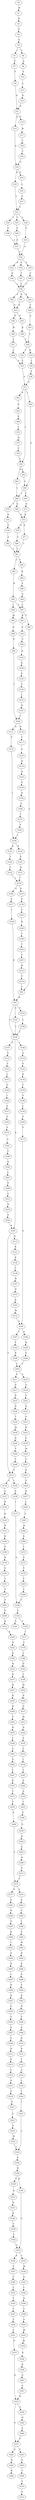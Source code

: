 strict digraph  {
	S0 -> S1 [ label = M ];
	S1 -> S2 [ label = K ];
	S2 -> S3 [ label = F ];
	S3 -> S4 [ label = G ];
	S4 -> S5 [ label = I ];
	S4 -> S6 [ label = G ];
	S5 -> S7 [ label = P ];
	S6 -> S8 [ label = A ];
	S7 -> S9 [ label = P ];
	S8 -> S10 [ label = A ];
	S9 -> S11 [ label = D ];
	S10 -> S12 [ label = L ];
	S11 -> S13 [ label = Q ];
	S11 -> S14 [ label = D ];
	S12 -> S15 [ label = N ];
	S13 -> S16 [ label = Q ];
	S14 -> S17 [ label = W ];
	S15 -> S11 [ label = D ];
	S16 -> S18 [ label = R ];
	S16 -> S19 [ label = D ];
	S17 -> S20 [ label = V ];
	S18 -> S21 [ label = L ];
	S19 -> S22 [ label = L ];
	S20 -> S23 [ label = V ];
	S21 -> S24 [ label = I ];
	S21 -> S25 [ label = T ];
	S21 -> S26 [ label = V ];
	S22 -> S27 [ label = G ];
	S23 -> S16 [ label = Q ];
	S24 -> S28 [ label = F ];
	S25 -> S29 [ label = Y ];
	S26 -> S30 [ label = S ];
	S27 -> S21 [ label = L ];
	S28 -> S31 [ label = A ];
	S29 -> S31 [ label = A ];
	S30 -> S32 [ label = G ];
	S31 -> S32 [ label = G ];
	S32 -> S33 [ label = K ];
	S32 -> S34 [ label = A ];
	S32 -> S35 [ label = S ];
	S33 -> S36 [ label = Q ];
	S34 -> S37 [ label = T ];
	S35 -> S38 [ label = V ];
	S36 -> S39 [ label = L ];
	S37 -> S39 [ label = L ];
	S38 -> S39 [ label = L ];
	S39 -> S40 [ label = E ];
	S39 -> S41 [ label = Q ];
	S39 -> S42 [ label = K ];
	S40 -> S43 [ label = D ];
	S41 -> S43 [ label = D ];
	S42 -> S44 [ label = C ];
	S43 -> S45 [ label = G ];
	S43 -> S46 [ label = D ];
	S44 -> S47 [ label = A ];
	S45 -> S48 [ label = R ];
	S46 -> S49 [ label = W ];
	S47 -> S50 [ label = T ];
	S48 -> S50 [ label = T ];
	S49 -> S51 [ label = V ];
	S50 -> S52 [ label = L ];
	S50 -> S53 [ label = K ];
	S51 -> S54 [ label = C ];
	S52 -> S55 [ label = S ];
	S53 -> S56 [ label = I ];
	S54 -> S55 [ label = S ];
	S55 -> S57 [ label = D ];
	S56 -> S58 [ label = V ];
	S57 -> S59 [ label = Y ];
	S57 -> S60 [ label = I ];
	S57 -> S61 [ label = K ];
	S58 -> S57 [ label = D ];
	S59 -> S62 [ label = N ];
	S59 -> S63 [ label = L ];
	S60 -> S64 [ label = G ];
	S61 -> S65 [ label = P ];
	S62 -> S66 [ label = I ];
	S63 -> S64 [ label = G ];
	S64 -> S66 [ label = I ];
	S64 -> S67 [ label = Y ];
	S65 -> S68 [ label = K ];
	S66 -> S69 [ label = Q ];
	S66 -> S70 [ label = T ];
	S67 -> S71 [ label = N ];
	S68 -> S72 [ label = L ];
	S69 -> S73 [ label = K ];
	S70 -> S74 [ label = S ];
	S71 -> S73 [ label = K ];
	S72 -> S75 [ label = N ];
	S73 -> S76 [ label = E ];
	S73 -> S77 [ label = D ];
	S74 -> S78 [ label = G ];
	S75 -> S79 [ label = V ];
	S76 -> S80 [ label = S ];
	S77 -> S81 [ label = T ];
	S78 -> S82 [ label = A ];
	S79 -> S59 [ label = Y ];
	S80 -> S81 [ label = T ];
	S81 -> S83 [ label = L ];
	S81 -> S84 [ label = V ];
	S82 -> S81 [ label = T ];
	S83 -> S85 [ label = H ];
	S84 -> S86 [ label = K ];
	S85 -> S87 [ label = L ];
	S85 -> S88 [ label = I ];
	S86 -> S89 [ label = S ];
	S87 -> S90 [ label = V ];
	S87 -> S91 [ label = R ];
	S88 -> S92 [ label = M ];
	S89 -> S93 [ label = A ];
	S90 -> S94 [ label = L ];
	S91 -> S95 [ label = E ];
	S92 -> S96 [ label = D ];
	S93 -> S87 [ label = L ];
	S94 -> S97 [ label = R ];
	S95 -> S98 [ label = S ];
	S96 -> S99 [ label = D ];
	S97 -> S100 [ label = L ];
	S97 -> S101 [ label = E ];
	S97 -> S102 [ label = S ];
	S98 -> S103 [ label = D ];
	S99 -> S104 [ label = I ];
	S100 -> S105 [ label = R ];
	S100 -> S106 [ label = I ];
	S100 -> S107 [ label = S ];
	S101 -> S100 [ label = L ];
	S102 -> S108 [ label = L ];
	S103 -> S109 [ label = K ];
	S104 -> S110 [ label = H ];
	S104 -> S111 [ label = D ];
	S105 -> S112 [ label = G ];
	S105 -> S113 [ label = N ];
	S106 -> S114 [ label = A ];
	S107 -> S115 [ label = S ];
	S108 -> S100 [ label = L ];
	S109 -> S116 [ label = P ];
	S110 -> S117 [ label = C ];
	S111 -> S118 [ label = P ];
	S112 -> S119 [ label = G ];
	S112 -> S120 [ label = L ];
	S113 -> S121 [ label = K ];
	S114 -> S122 [ label = S ];
	S115 -> S123 [ label = T ];
	S116 -> S124 [ label = V ];
	S117 -> S125 [ label = A ];
	S118 -> S126 [ label = I ];
	S119 -> S127 [ label = A ];
	S120 -> S128 [ label = E ];
	S121 -> S129 [ label = K ];
	S122 -> S130 [ label = K ];
	S123 -> S131 [ label = L ];
	S124 -> S132 [ label = L ];
	S125 -> S133 [ label = H ];
	S126 -> S134 [ label = R ];
	S126 -> S135 [ label = K ];
	S127 -> S136 [ label = K ];
	S128 -> S137 [ label = I ];
	S129 -> S138 [ label = T ];
	S130 -> S139 [ label = T ];
	S131 -> S140 [ label = G ];
	S132 -> S141 [ label = N ];
	S133 -> S142 [ label = N ];
	S134 -> S143 [ label = E ];
	S135 -> S144 [ label = T ];
	S136 -> S145 [ label = K ];
	S137 -> S146 [ label = G ];
	S138 -> S147 [ label = N ];
	S139 -> S148 [ label = G ];
	S140 -> S149 [ label = I ];
	S141 -> S104 [ label = I ];
	S142 -> S150 [ label = G ];
	S143 -> S151 [ label = Q ];
	S144 -> S152 [ label = T ];
	S145 -> S153 [ label = R ];
	S146 -> S154 [ label = S ];
	S147 -> S155 [ label = N ];
	S148 -> S156 [ label = L ];
	S149 -> S157 [ label = P ];
	S150 -> S158 [ label = D ];
	S151 -> S159 [ label = I ];
	S152 -> S159 [ label = I ];
	S153 -> S160 [ label = K ];
	S154 -> S161 [ label = S ];
	S154 -> S162 [ label = T ];
	S155 -> S163 [ label = K ];
	S156 -> S164 [ label = P ];
	S157 -> S165 [ label = V ];
	S158 -> S166 [ label = A ];
	S159 -> S167 [ label = E ];
	S159 -> S168 [ label = G ];
	S160 -> S169 [ label = K ];
	S162 -> S171 [ label = I ];
	S163 -> S172 [ label = M ];
	S164 -> S173 [ label = V ];
	S165 -> S174 [ label = S ];
	S166 -> S175 [ label = I ];
	S167 -> S176 [ label = P ];
	S168 -> S177 [ label = S ];
	S169 -> S178 [ label = K ];
	S171 -> S179 [ label = I ];
	S172 -> S180 [ label = S ];
	S173 -> S180 [ label = S ];
	S174 -> S181 [ label = A ];
	S175 -> S182 [ label = Y ];
	S176 -> S183 [ label = S ];
	S177 -> S184 [ label = I ];
	S178 -> S185 [ label = S ];
	S179 -> S186 [ label = L ];
	S180 -> S187 [ label = V ];
	S180 -> S188 [ label = K ];
	S181 -> S189 [ label = F ];
	S182 -> S126 [ label = I ];
	S183 -> S190 [ label = K ];
	S184 -> S97 [ label = R ];
	S185 -> S191 [ label = Y ];
	S186 -> S192 [ label = D ];
	S187 -> S193 [ label = F ];
	S188 -> S194 [ label = R ];
	S189 -> S195 [ label = N ];
	S190 -> S196 [ label = T ];
	S191 -> S197 [ label = T ];
	S192 -> S198 [ label = L ];
	S193 -> S199 [ label = R ];
	S194 -> S200 [ label = E ];
	S195 -> S201 [ label = L ];
	S196 -> S202 [ label = T ];
	S197 -> S203 [ label = T ];
	S198 -> S204 [ label = W ];
	S199 -> S205 [ label = L ];
	S200 -> S205 [ label = L ];
	S201 -> S206 [ label = S ];
	S202 -> S207 [ label = V ];
	S203 -> S208 [ label = P ];
	S204 -> S209 [ label = D ];
	S205 -> S210 [ label = V ];
	S205 -> S211 [ label = F ];
	S206 -> S212 [ label = V ];
	S207 -> S213 [ label = H ];
	S208 -> S214 [ label = K ];
	S209 -> S215 [ label = G ];
	S210 -> S216 [ label = A ];
	S211 -> S217 [ label = D ];
	S212 -> S218 [ label = N ];
	S213 -> S219 [ label = Y ];
	S214 -> S220 [ label = K ];
	S215 -> S221 [ label = W ];
	S216 -> S222 [ label = A ];
	S217 -> S223 [ label = R ];
	S218 -> S224 [ label = S ];
	S219 -> S94 [ label = L ];
	S220 -> S225 [ label = N ];
	S221 -> S226 [ label = N ];
	S222 -> S227 [ label = N ];
	S223 -> S228 [ label = N ];
	S224 -> S105 [ label = R ];
	S225 -> S229 [ label = K ];
	S226 -> S230 [ label = E ];
	S227 -> S231 [ label = E ];
	S228 -> S232 [ label = T ];
	S229 -> S233 [ label = H ];
	S230 -> S234 [ label = L ];
	S231 -> S235 [ label = K ];
	S232 -> S236 [ label = M ];
	S233 -> S237 [ label = K ];
	S234 -> S238 [ label = I ];
	S235 -> S239 [ label = E ];
	S236 -> S240 [ label = D ];
	S237 -> S241 [ label = R ];
	S238 -> S242 [ label = L ];
	S239 -> S243 [ label = M ];
	S240 -> S244 [ label = Y ];
	S241 -> S245 [ label = K ];
	S242 -> S246 [ label = A ];
	S243 -> S247 [ label = F ];
	S244 -> S248 [ label = Y ];
	S245 -> S249 [ label = K ];
	S246 -> S250 [ label = A ];
	S247 -> S251 [ label = D ];
	S248 -> S112 [ label = G ];
	S249 -> S252 [ label = V ];
	S250 -> S253 [ label = I ];
	S251 -> S254 [ label = G ];
	S252 -> S255 [ label = K ];
	S253 -> S256 [ label = S ];
	S254 -> S257 [ label = H ];
	S255 -> S258 [ label = L ];
	S256 -> S259 [ label = G ];
	S257 -> S260 [ label = L ];
	S258 -> S261 [ label = A ];
	S259 -> S262 [ label = H ];
	S260 -> S263 [ label = L ];
	S261 -> S264 [ label = V ];
	S262 -> S265 [ label = E ];
	S263 -> S266 [ label = K ];
	S264 -> S267 [ label = L ];
	S265 -> S268 [ label = N ];
	S266 -> S269 [ label = S ];
	S267 -> S270 [ label = K ];
	S268 -> S271 [ label = V ];
	S269 -> S272 [ label = Y ];
	S270 -> S273 [ label = Y ];
	S271 -> S274 [ label = V ];
	S272 -> S275 [ label = G ];
	S273 -> S276 [ label = Y ];
	S274 -> S277 [ label = D ];
	S274 -> S278 [ label = S ];
	S275 -> S279 [ label = V ];
	S276 -> S280 [ label = K ];
	S277 -> S281 [ label = E ];
	S278 -> S282 [ label = Q ];
	S279 -> S283 [ label = V ];
	S280 -> S274 [ label = V ];
	S281 -> S284 [ label = N ];
	S282 -> S285 [ label = Y ];
	S283 -> S286 [ label = V ];
	S284 -> S287 [ label = G ];
	S285 -> S288 [ label = L ];
	S286 -> S146 [ label = G ];
	S287 -> S289 [ label = K ];
	S288 -> S290 [ label = S ];
	S289 -> S291 [ label = I ];
	S290 -> S292 [ label = W ];
	S291 -> S293 [ label = S ];
	S292 -> S294 [ label = D ];
	S293 -> S295 [ label = R ];
	S294 -> S296 [ label = R ];
	S295 -> S297 [ label = L ];
	S296 -> S298 [ label = P ];
	S297 -> S299 [ label = R ];
	S298 -> S300 [ label = V ];
	S299 -> S301 [ label = R ];
	S300 -> S302 [ label = R ];
	S301 -> S303 [ label = E ];
	S302 -> S304 [ label = N ];
	S303 -> S305 [ label = C ];
	S304 -> S306 [ label = F ];
	S305 -> S307 [ label = P ];
	S306 -> S308 [ label = Q ];
	S307 -> S309 [ label = S ];
	S308 -> S310 [ label = Q ];
	S309 -> S311 [ label = D ];
	S310 -> S312 [ label = R ];
	S311 -> S313 [ label = E ];
	S312 -> S314 [ label = T ];
	S313 -> S315 [ label = C ];
	S314 -> S316 [ label = A ];
	S315 -> S317 [ label = G ];
	S316 -> S318 [ label = L ];
	S317 -> S319 [ label = A ];
	S318 -> S320 [ label = Y ];
	S319 -> S321 [ label = G ];
	S320 -> S322 [ label = I ];
	S321 -> S323 [ label = V ];
	S322 -> S324 [ label = A ];
	S323 -> S325 [ label = F ];
	S324 -> S326 [ label = S ];
	S325 -> S327 [ label = M ];
	S326 -> S328 [ label = H ];
	S327 -> S324 [ label = A ];
	S328 -> S329 [ label = F ];
	S328 -> S330 [ label = R ];
	S329 -> S331 [ label = D ];
	S330 -> S332 [ label = G ];
	S331 -> S333 [ label = R ];
	S332 -> S334 [ label = K ];
	S332 -> S335 [ label = Y ];
	S333 -> S336 [ label = H ];
	S334 -> S337 [ label = C ];
	S335 -> S338 [ label = M ];
	S336 -> S339 [ label = Y ];
	S337 -> S340 [ label = C ];
	S338 -> S341 [ label = G ];
	S339 -> S342 [ label = C ];
	S340 -> S343 [ label = L ];
	S341 -> S344 [ label = L ];
	S342 -> S332 [ label = G ];
	S343 -> S345 [ label = T ];
	S344 -> S346 [ label = A ];
	S345 -> S347 [ label = Y ];
	S346 -> S348 [ label = T ];
	S347 -> S349 [ label = C ];
	S348 -> S350 [ label = A ];
	S349 -> S351 [ label = F ];
	S350 -> S352 [ label = M ];
	S351 -> S353 [ label = N ];
	S352 -> S354 [ label = M ];
	S353 -> S355 [ label = K ];
	S354 -> S356 [ label = K ];
	S355 -> S357 [ label = P ];
	S355 -> S358 [ label = A ];
	S356 -> S359 [ label = R ];
	S357 -> S360 [ label = E ];
	S357 -> S361 [ label = V ];
	S358 -> S362 [ label = H ];
	S359 -> S363 [ label = G ];
	S360 -> S364 [ label = D ];
	S361 -> S365 [ label = G ];
	S362 -> S366 [ label = E ];
	S363 -> S367 [ label = A ];
	S364 -> S368 [ label = K ];
	S365 -> S369 [ label = T ];
	S366 -> S357 [ label = P ];
	S367 -> S355 [ label = K ];
	S369 -> S370 [ label = Y ];
	S370 -> S371 [ label = P ];
}
